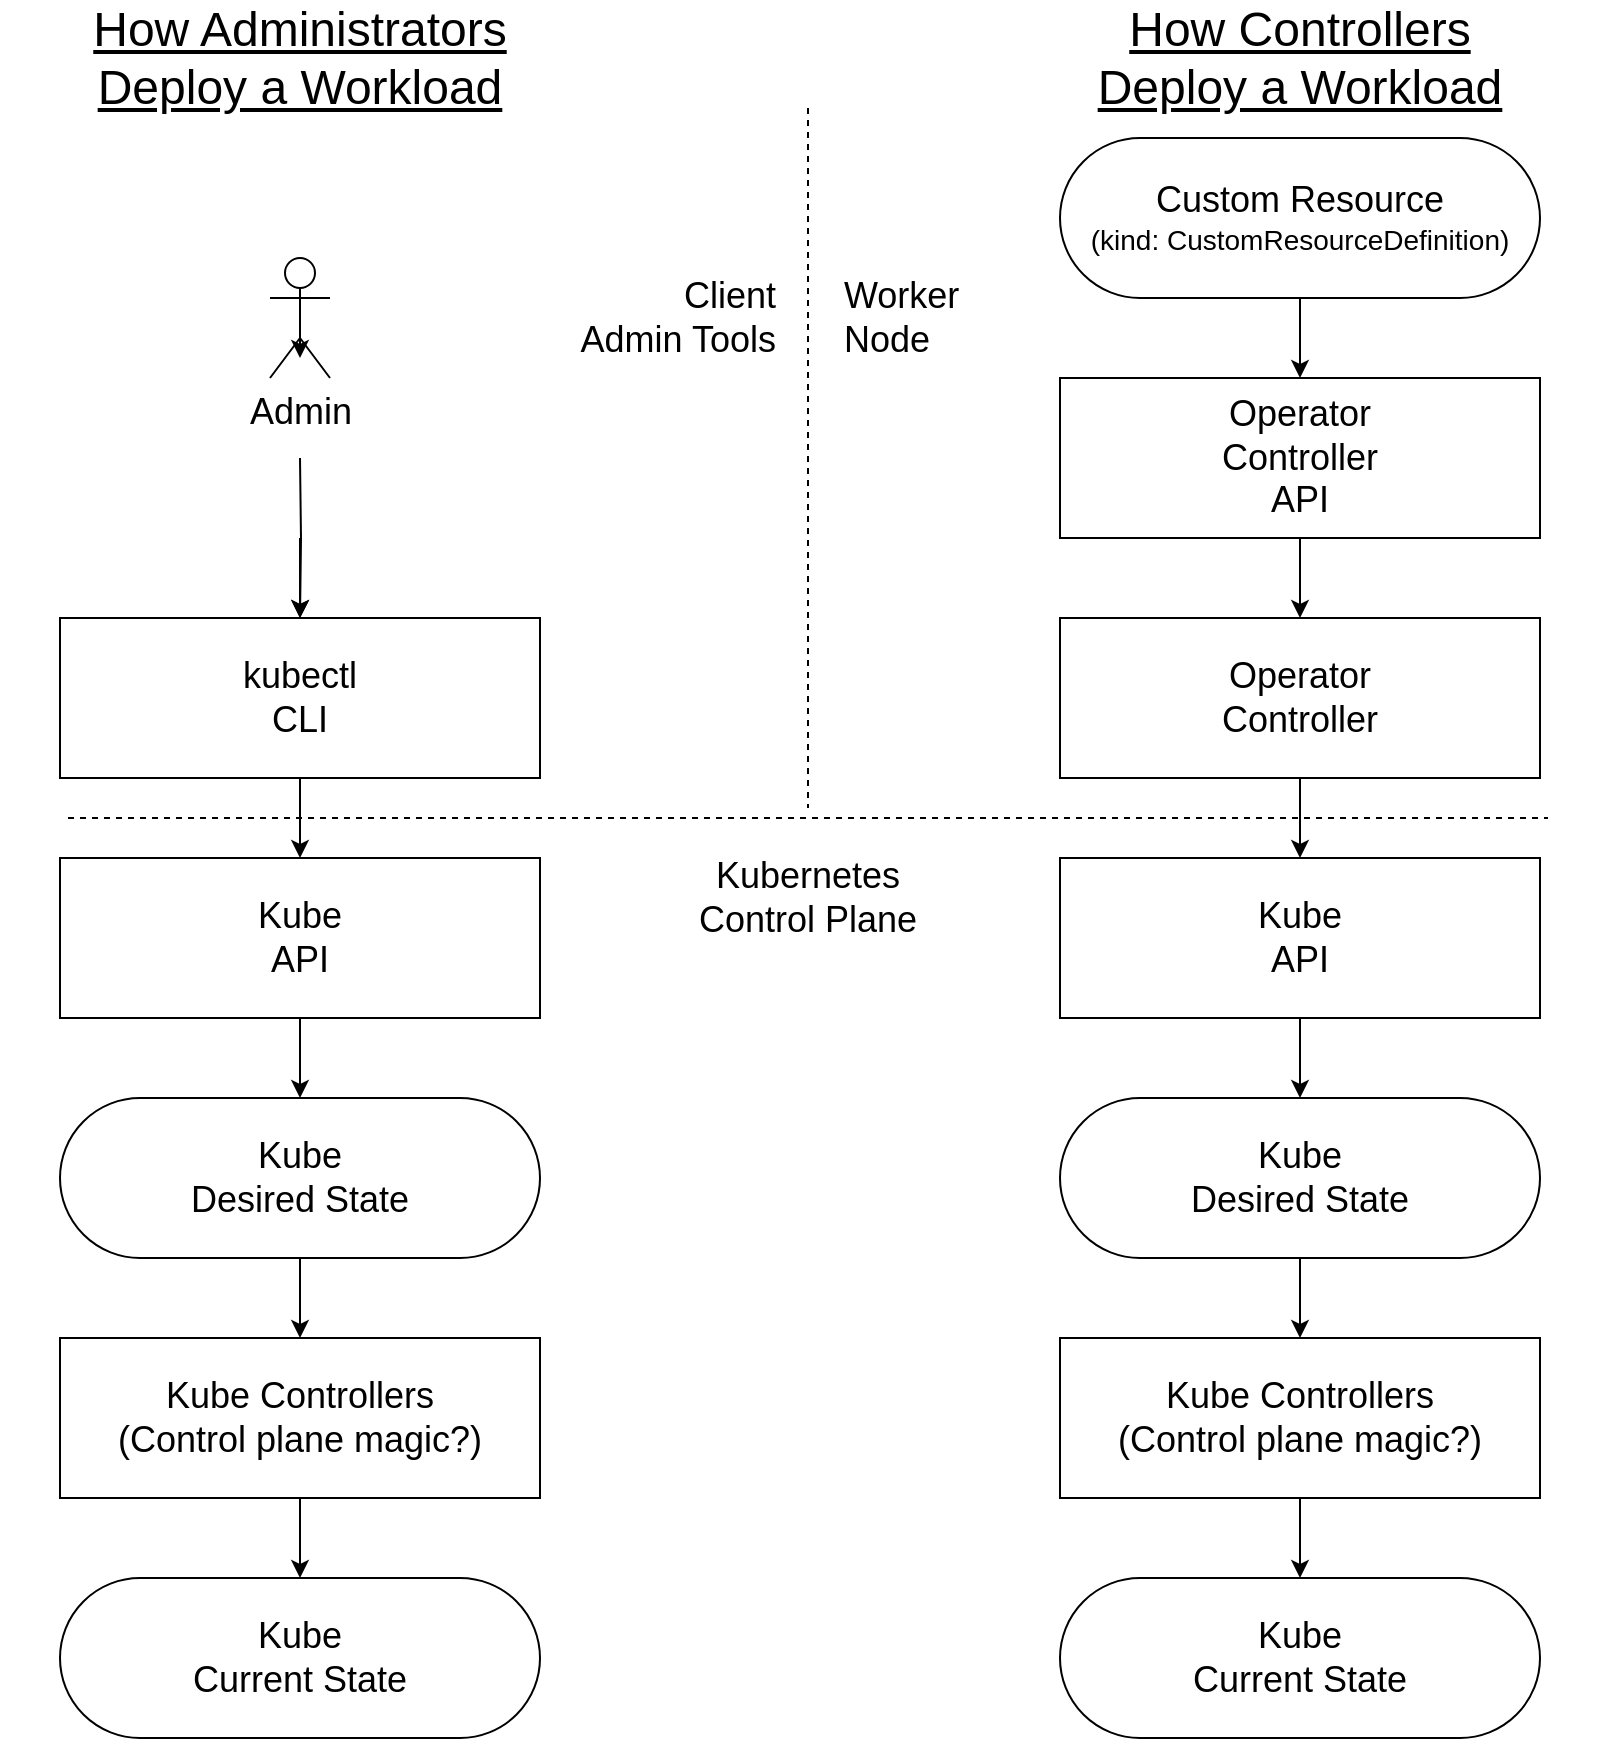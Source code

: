 <mxfile version="14.1.8" type="device"><diagram id="C5RBs43oDa-KdzZeNtuy" name="Page-1"><mxGraphModel dx="1475" dy="1051" grid="1" gridSize="10" guides="1" tooltips="1" connect="1" arrows="1" fold="1" page="1" pageScale="1" pageWidth="827" pageHeight="1169" math="0" shadow="0"><root><mxCell id="WIyWlLk6GJQsqaUBKTNV-0"/><mxCell id="WIyWlLk6GJQsqaUBKTNV-1" parent="WIyWlLk6GJQsqaUBKTNV-0"/><mxCell id="oJoJKGbYZQ9vikO4snlP-2" value="&lt;font&gt;&lt;font style=&quot;font-size: 18px&quot;&gt;kubectl&lt;br&gt;CLI&lt;/font&gt;&lt;br&gt;&lt;/font&gt;" style="rounded=0;whiteSpace=wrap;html=1;" vertex="1" parent="WIyWlLk6GJQsqaUBKTNV-1"><mxGeometry x="40" y="330" width="240" height="80" as="geometry"/></mxCell><mxCell id="oJoJKGbYZQ9vikO4snlP-3" value="&lt;font style=&quot;font-size: 18px&quot;&gt;Kube&lt;br&gt;Desired State&lt;/font&gt;" style="rounded=1;whiteSpace=wrap;html=1;arcSize=50;" vertex="1" parent="WIyWlLk6GJQsqaUBKTNV-1"><mxGeometry x="40" y="570" width="240" height="80" as="geometry"/></mxCell><mxCell id="oJoJKGbYZQ9vikO4snlP-4" value="&lt;font style=&quot;font-size: 18px&quot;&gt;Kube Controllers&lt;br&gt;(Control plane magic?)&lt;br&gt;&lt;/font&gt;" style="rounded=0;whiteSpace=wrap;html=1;" vertex="1" parent="WIyWlLk6GJQsqaUBKTNV-1"><mxGeometry x="40" y="690" width="240" height="80" as="geometry"/></mxCell><mxCell id="oJoJKGbYZQ9vikO4snlP-5" value="&lt;font&gt;&lt;font style=&quot;font-size: 18px&quot;&gt;Kube&lt;br&gt;API&lt;/font&gt;&lt;br&gt;&lt;/font&gt;" style="rounded=0;whiteSpace=wrap;html=1;" vertex="1" parent="WIyWlLk6GJQsqaUBKTNV-1"><mxGeometry x="40" y="450" width="240" height="80" as="geometry"/></mxCell><mxCell id="oJoJKGbYZQ9vikO4snlP-7" value="" style="endArrow=classic;html=1;exitX=0.5;exitY=1;exitDx=0;exitDy=0;entryX=0.5;entryY=0;entryDx=0;entryDy=0;strokeWidth=1;endFill=1;" edge="1" parent="WIyWlLk6GJQsqaUBKTNV-1" source="oJoJKGbYZQ9vikO4snlP-16"><mxGeometry width="50" height="50" relative="1" as="geometry"><mxPoint x="160" y="160" as="sourcePoint"/><mxPoint x="160" y="200" as="targetPoint"/></mxGeometry></mxCell><mxCell id="oJoJKGbYZQ9vikO4snlP-9" value="" style="endArrow=classic;html=1;exitX=0.5;exitY=1;exitDx=0;exitDy=0;entryX=0.5;entryY=0;entryDx=0;entryDy=0;strokeWidth=1;endFill=1;" edge="1" parent="WIyWlLk6GJQsqaUBKTNV-1" target="oJoJKGbYZQ9vikO4snlP-2"><mxGeometry width="50" height="50" relative="1" as="geometry"><mxPoint x="160" y="290" as="sourcePoint"/><mxPoint x="170" y="330" as="targetPoint"/></mxGeometry></mxCell><mxCell id="oJoJKGbYZQ9vikO4snlP-10" value="" style="endArrow=classic;html=1;exitX=0.5;exitY=1;exitDx=0;exitDy=0;entryX=0.5;entryY=0;entryDx=0;entryDy=0;strokeWidth=1;endFill=1;" edge="1" parent="WIyWlLk6GJQsqaUBKTNV-1" source="oJoJKGbYZQ9vikO4snlP-2" target="oJoJKGbYZQ9vikO4snlP-5"><mxGeometry width="50" height="50" relative="1" as="geometry"><mxPoint x="230" y="400" as="sourcePoint"/><mxPoint x="230" y="440" as="targetPoint"/></mxGeometry></mxCell><mxCell id="oJoJKGbYZQ9vikO4snlP-11" value="" style="endArrow=classic;html=1;exitX=0.5;exitY=1;exitDx=0;exitDy=0;entryX=0.5;entryY=0;entryDx=0;entryDy=0;strokeWidth=1;endFill=1;" edge="1" parent="WIyWlLk6GJQsqaUBKTNV-1" source="oJoJKGbYZQ9vikO4snlP-5" target="oJoJKGbYZQ9vikO4snlP-3"><mxGeometry width="50" height="50" relative="1" as="geometry"><mxPoint x="200" y="520" as="sourcePoint"/><mxPoint x="200" y="560" as="targetPoint"/></mxGeometry></mxCell><mxCell id="oJoJKGbYZQ9vikO4snlP-12" value="" style="endArrow=classic;html=1;exitX=0.5;exitY=1;exitDx=0;exitDy=0;entryX=0.5;entryY=0;entryDx=0;entryDy=0;strokeWidth=1;endFill=1;" edge="1" parent="WIyWlLk6GJQsqaUBKTNV-1" source="oJoJKGbYZQ9vikO4snlP-3" target="oJoJKGbYZQ9vikO4snlP-4"><mxGeometry width="50" height="50" relative="1" as="geometry"><mxPoint x="200" y="650" as="sourcePoint"/><mxPoint x="200" y="690" as="targetPoint"/></mxGeometry></mxCell><mxCell id="oJoJKGbYZQ9vikO4snlP-13" value="" style="endArrow=classic;html=1;exitX=0.5;exitY=1;exitDx=0;exitDy=0;strokeWidth=1;endFill=1;entryX=0.5;entryY=0;entryDx=0;entryDy=0;" edge="1" parent="WIyWlLk6GJQsqaUBKTNV-1" source="oJoJKGbYZQ9vikO4snlP-4" target="oJoJKGbYZQ9vikO4snlP-15"><mxGeometry width="50" height="50" relative="1" as="geometry"><mxPoint x="200" y="780" as="sourcePoint"/><mxPoint x="160" y="810" as="targetPoint"/></mxGeometry></mxCell><mxCell id="oJoJKGbYZQ9vikO4snlP-15" value="&lt;font style=&quot;font-size: 18px&quot;&gt;Kube&lt;br&gt;Current State&lt;/font&gt;" style="rounded=1;whiteSpace=wrap;html=1;arcSize=50;" vertex="1" parent="WIyWlLk6GJQsqaUBKTNV-1"><mxGeometry x="40" y="810" width="240" height="80" as="geometry"/></mxCell><mxCell id="oJoJKGbYZQ9vikO4snlP-17" value="&lt;font style=&quot;font-size: 18px&quot;&gt;Operator&lt;br&gt;Controller&lt;br&gt;API&lt;/font&gt;" style="rounded=0;whiteSpace=wrap;html=1;" vertex="1" parent="WIyWlLk6GJQsqaUBKTNV-1"><mxGeometry x="540" y="210" width="240" height="80" as="geometry"/></mxCell><mxCell id="oJoJKGbYZQ9vikO4snlP-18" value="&lt;font style=&quot;font-size: 18px&quot;&gt;Operator&lt;br&gt;Controller&lt;/font&gt;" style="rounded=0;whiteSpace=wrap;html=1;" vertex="1" parent="WIyWlLk6GJQsqaUBKTNV-1"><mxGeometry x="540" y="330" width="240" height="80" as="geometry"/></mxCell><mxCell id="oJoJKGbYZQ9vikO4snlP-19" value="&lt;font style=&quot;font-size: 18px&quot;&gt;Kube&lt;br&gt;Desired State&lt;/font&gt;" style="rounded=1;whiteSpace=wrap;html=1;arcSize=50;" vertex="1" parent="WIyWlLk6GJQsqaUBKTNV-1"><mxGeometry x="540" y="570" width="240" height="80" as="geometry"/></mxCell><mxCell id="oJoJKGbYZQ9vikO4snlP-20" value="&lt;span style=&quot;font-size: 18px&quot;&gt;Kube Controllers&lt;/span&gt;&lt;br style=&quot;font-size: 18px&quot;&gt;&lt;span style=&quot;font-size: 18px&quot;&gt;(Control plane magic?)&lt;/span&gt;" style="rounded=0;whiteSpace=wrap;html=1;" vertex="1" parent="WIyWlLk6GJQsqaUBKTNV-1"><mxGeometry x="540" y="690" width="240" height="80" as="geometry"/></mxCell><mxCell id="oJoJKGbYZQ9vikO4snlP-21" value="&lt;font&gt;&lt;font style=&quot;font-size: 18px&quot;&gt;Kube&lt;br&gt;API&lt;/font&gt;&lt;br&gt;&lt;/font&gt;" style="rounded=0;whiteSpace=wrap;html=1;" vertex="1" parent="WIyWlLk6GJQsqaUBKTNV-1"><mxGeometry x="540" y="450" width="240" height="80" as="geometry"/></mxCell><mxCell id="oJoJKGbYZQ9vikO4snlP-22" value="" style="endArrow=classic;html=1;exitX=0.5;exitY=1;exitDx=0;exitDy=0;entryX=0.5;entryY=0;entryDx=0;entryDy=0;strokeWidth=1;endFill=1;" edge="1" parent="WIyWlLk6GJQsqaUBKTNV-1" source="oJoJKGbYZQ9vikO4snlP-29" target="oJoJKGbYZQ9vikO4snlP-17"><mxGeometry width="50" height="50" relative="1" as="geometry"><mxPoint x="660" y="170" as="sourcePoint"/><mxPoint x="930" y="490" as="targetPoint"/></mxGeometry></mxCell><mxCell id="oJoJKGbYZQ9vikO4snlP-23" value="" style="endArrow=classic;html=1;exitX=0.5;exitY=1;exitDx=0;exitDy=0;entryX=0.5;entryY=0;entryDx=0;entryDy=0;strokeWidth=1;endFill=1;" edge="1" parent="WIyWlLk6GJQsqaUBKTNV-1" source="oJoJKGbYZQ9vikO4snlP-17" target="oJoJKGbYZQ9vikO4snlP-18"><mxGeometry width="50" height="50" relative="1" as="geometry"><mxPoint x="670" y="290" as="sourcePoint"/><mxPoint x="670" y="330" as="targetPoint"/></mxGeometry></mxCell><mxCell id="oJoJKGbYZQ9vikO4snlP-24" value="" style="endArrow=classic;html=1;exitX=0.5;exitY=1;exitDx=0;exitDy=0;entryX=0.5;entryY=0;entryDx=0;entryDy=0;strokeWidth=1;endFill=1;" edge="1" parent="WIyWlLk6GJQsqaUBKTNV-1" source="oJoJKGbYZQ9vikO4snlP-18" target="oJoJKGbYZQ9vikO4snlP-21"><mxGeometry width="50" height="50" relative="1" as="geometry"><mxPoint x="730" y="400" as="sourcePoint"/><mxPoint x="730" y="440" as="targetPoint"/></mxGeometry></mxCell><mxCell id="oJoJKGbYZQ9vikO4snlP-25" value="" style="endArrow=classic;html=1;exitX=0.5;exitY=1;exitDx=0;exitDy=0;entryX=0.5;entryY=0;entryDx=0;entryDy=0;strokeWidth=1;endFill=1;" edge="1" parent="WIyWlLk6GJQsqaUBKTNV-1" source="oJoJKGbYZQ9vikO4snlP-21" target="oJoJKGbYZQ9vikO4snlP-19"><mxGeometry width="50" height="50" relative="1" as="geometry"><mxPoint x="700" y="520" as="sourcePoint"/><mxPoint x="700" y="560" as="targetPoint"/></mxGeometry></mxCell><mxCell id="oJoJKGbYZQ9vikO4snlP-26" value="" style="endArrow=classic;html=1;exitX=0.5;exitY=1;exitDx=0;exitDy=0;entryX=0.5;entryY=0;entryDx=0;entryDy=0;strokeWidth=1;endFill=1;" edge="1" parent="WIyWlLk6GJQsqaUBKTNV-1" source="oJoJKGbYZQ9vikO4snlP-19" target="oJoJKGbYZQ9vikO4snlP-20"><mxGeometry width="50" height="50" relative="1" as="geometry"><mxPoint x="700" y="650" as="sourcePoint"/><mxPoint x="700" y="690" as="targetPoint"/></mxGeometry></mxCell><mxCell id="oJoJKGbYZQ9vikO4snlP-27" value="" style="endArrow=classic;html=1;exitX=0.5;exitY=1;exitDx=0;exitDy=0;strokeWidth=1;endFill=1;entryX=0.5;entryY=0;entryDx=0;entryDy=0;" edge="1" parent="WIyWlLk6GJQsqaUBKTNV-1" source="oJoJKGbYZQ9vikO4snlP-20" target="oJoJKGbYZQ9vikO4snlP-28"><mxGeometry width="50" height="50" relative="1" as="geometry"><mxPoint x="700" y="780" as="sourcePoint"/><mxPoint x="660" y="810" as="targetPoint"/></mxGeometry></mxCell><mxCell id="oJoJKGbYZQ9vikO4snlP-28" value="&lt;font style=&quot;font-size: 18px&quot;&gt;Kube&lt;br&gt;Current State&lt;/font&gt;" style="rounded=1;whiteSpace=wrap;html=1;arcSize=50;" vertex="1" parent="WIyWlLk6GJQsqaUBKTNV-1"><mxGeometry x="540" y="810" width="240" height="80" as="geometry"/></mxCell><mxCell id="oJoJKGbYZQ9vikO4snlP-29" value="&lt;font style=&quot;font-size: 18px&quot;&gt;Custom Resource&lt;br&gt;&lt;/font&gt;&lt;span style=&quot;font-size: 14px&quot;&gt;(kind: CustomResourceDefinition)&lt;/span&gt;" style="rounded=1;whiteSpace=wrap;html=1;arcSize=50;" vertex="1" parent="WIyWlLk6GJQsqaUBKTNV-1"><mxGeometry x="540" y="90" width="240" height="80" as="geometry"/></mxCell><mxCell id="oJoJKGbYZQ9vikO4snlP-30" value="&lt;font style=&quot;font-size: 24px&quot;&gt;&lt;u&gt;How Administrators&lt;br&gt;Deploy a Workload&lt;/u&gt;&lt;/font&gt;" style="text;html=1;strokeColor=none;fillColor=none;align=center;verticalAlign=middle;whiteSpace=wrap;rounded=0;" vertex="1" parent="WIyWlLk6GJQsqaUBKTNV-1"><mxGeometry x="10" y="40" width="300" height="20" as="geometry"/></mxCell><mxCell id="oJoJKGbYZQ9vikO4snlP-31" value="&lt;font style=&quot;font-size: 24px&quot;&gt;&lt;u&gt;How Controllers&lt;br&gt;Deploy a Workload&lt;br&gt;&lt;/u&gt;&lt;/font&gt;" style="text;html=1;strokeColor=none;fillColor=none;align=center;verticalAlign=middle;whiteSpace=wrap;rounded=0;" vertex="1" parent="WIyWlLk6GJQsqaUBKTNV-1"><mxGeometry x="510" y="40" width="300" height="20" as="geometry"/></mxCell><mxCell id="oJoJKGbYZQ9vikO4snlP-33" value="" style="edgeStyle=orthogonalEdgeStyle;rounded=0;orthogonalLoop=1;jettySize=auto;html=1;endArrow=classic;endFill=1;strokeWidth=1;" edge="1" parent="WIyWlLk6GJQsqaUBKTNV-1" target="oJoJKGbYZQ9vikO4snlP-2"><mxGeometry relative="1" as="geometry"><mxPoint x="160" y="250" as="sourcePoint"/></mxGeometry></mxCell><mxCell id="oJoJKGbYZQ9vikO4snlP-32" value="&lt;font style=&quot;font-size: 18px&quot;&gt;Admin&lt;/font&gt;" style="shape=umlActor;verticalLabelPosition=bottom;verticalAlign=top;html=1;outlineConnect=0;" vertex="1" parent="WIyWlLk6GJQsqaUBKTNV-1"><mxGeometry x="145" y="150" width="30" height="60" as="geometry"/></mxCell><mxCell id="EM4vqOb8Q8Z45nbLi9qc-0" value="" style="endArrow=none;dashed=1;html=1;strokeWidth=1;" edge="1" parent="WIyWlLk6GJQsqaUBKTNV-1"><mxGeometry width="50" height="50" relative="1" as="geometry"><mxPoint x="44" y="430" as="sourcePoint"/><mxPoint x="784" y="430" as="targetPoint"/></mxGeometry></mxCell><mxCell id="EM4vqOb8Q8Z45nbLi9qc-1" value="&lt;font style=&quot;font-size: 18px&quot;&gt;Kubernetes Control Plane&lt;/font&gt;" style="text;html=1;strokeColor=none;fillColor=none;align=center;verticalAlign=middle;whiteSpace=wrap;rounded=0;dashed=1;" vertex="1" parent="WIyWlLk6GJQsqaUBKTNV-1"><mxGeometry x="348" y="450" width="131.5" height="40" as="geometry"/></mxCell><mxCell id="EM4vqOb8Q8Z45nbLi9qc-2" value="" style="endArrow=none;dashed=1;html=1;strokeWidth=1;" edge="1" parent="WIyWlLk6GJQsqaUBKTNV-1"><mxGeometry width="50" height="50" relative="1" as="geometry"><mxPoint x="414" y="75" as="sourcePoint"/><mxPoint x="414" y="425" as="targetPoint"/></mxGeometry></mxCell><mxCell id="EM4vqOb8Q8Z45nbLi9qc-3" value="&lt;font style=&quot;font-size: 18px&quot;&gt;Client&lt;br&gt;Admin Tools&lt;/font&gt;" style="text;html=1;strokeColor=none;fillColor=none;align=right;verticalAlign=middle;whiteSpace=wrap;rounded=0;dashed=1;" vertex="1" parent="WIyWlLk6GJQsqaUBKTNV-1"><mxGeometry x="280" y="160" width="120" height="40" as="geometry"/></mxCell><mxCell id="EM4vqOb8Q8Z45nbLi9qc-4" value="&lt;span style=&quot;font-size: 18px&quot;&gt;Worker&lt;br&gt;Node&lt;/span&gt;" style="text;html=1;strokeColor=none;fillColor=none;align=left;verticalAlign=middle;whiteSpace=wrap;rounded=0;dashed=1;" vertex="1" parent="WIyWlLk6GJQsqaUBKTNV-1"><mxGeometry x="430" y="160" width="115.5" height="40" as="geometry"/></mxCell></root></mxGraphModel></diagram></mxfile>